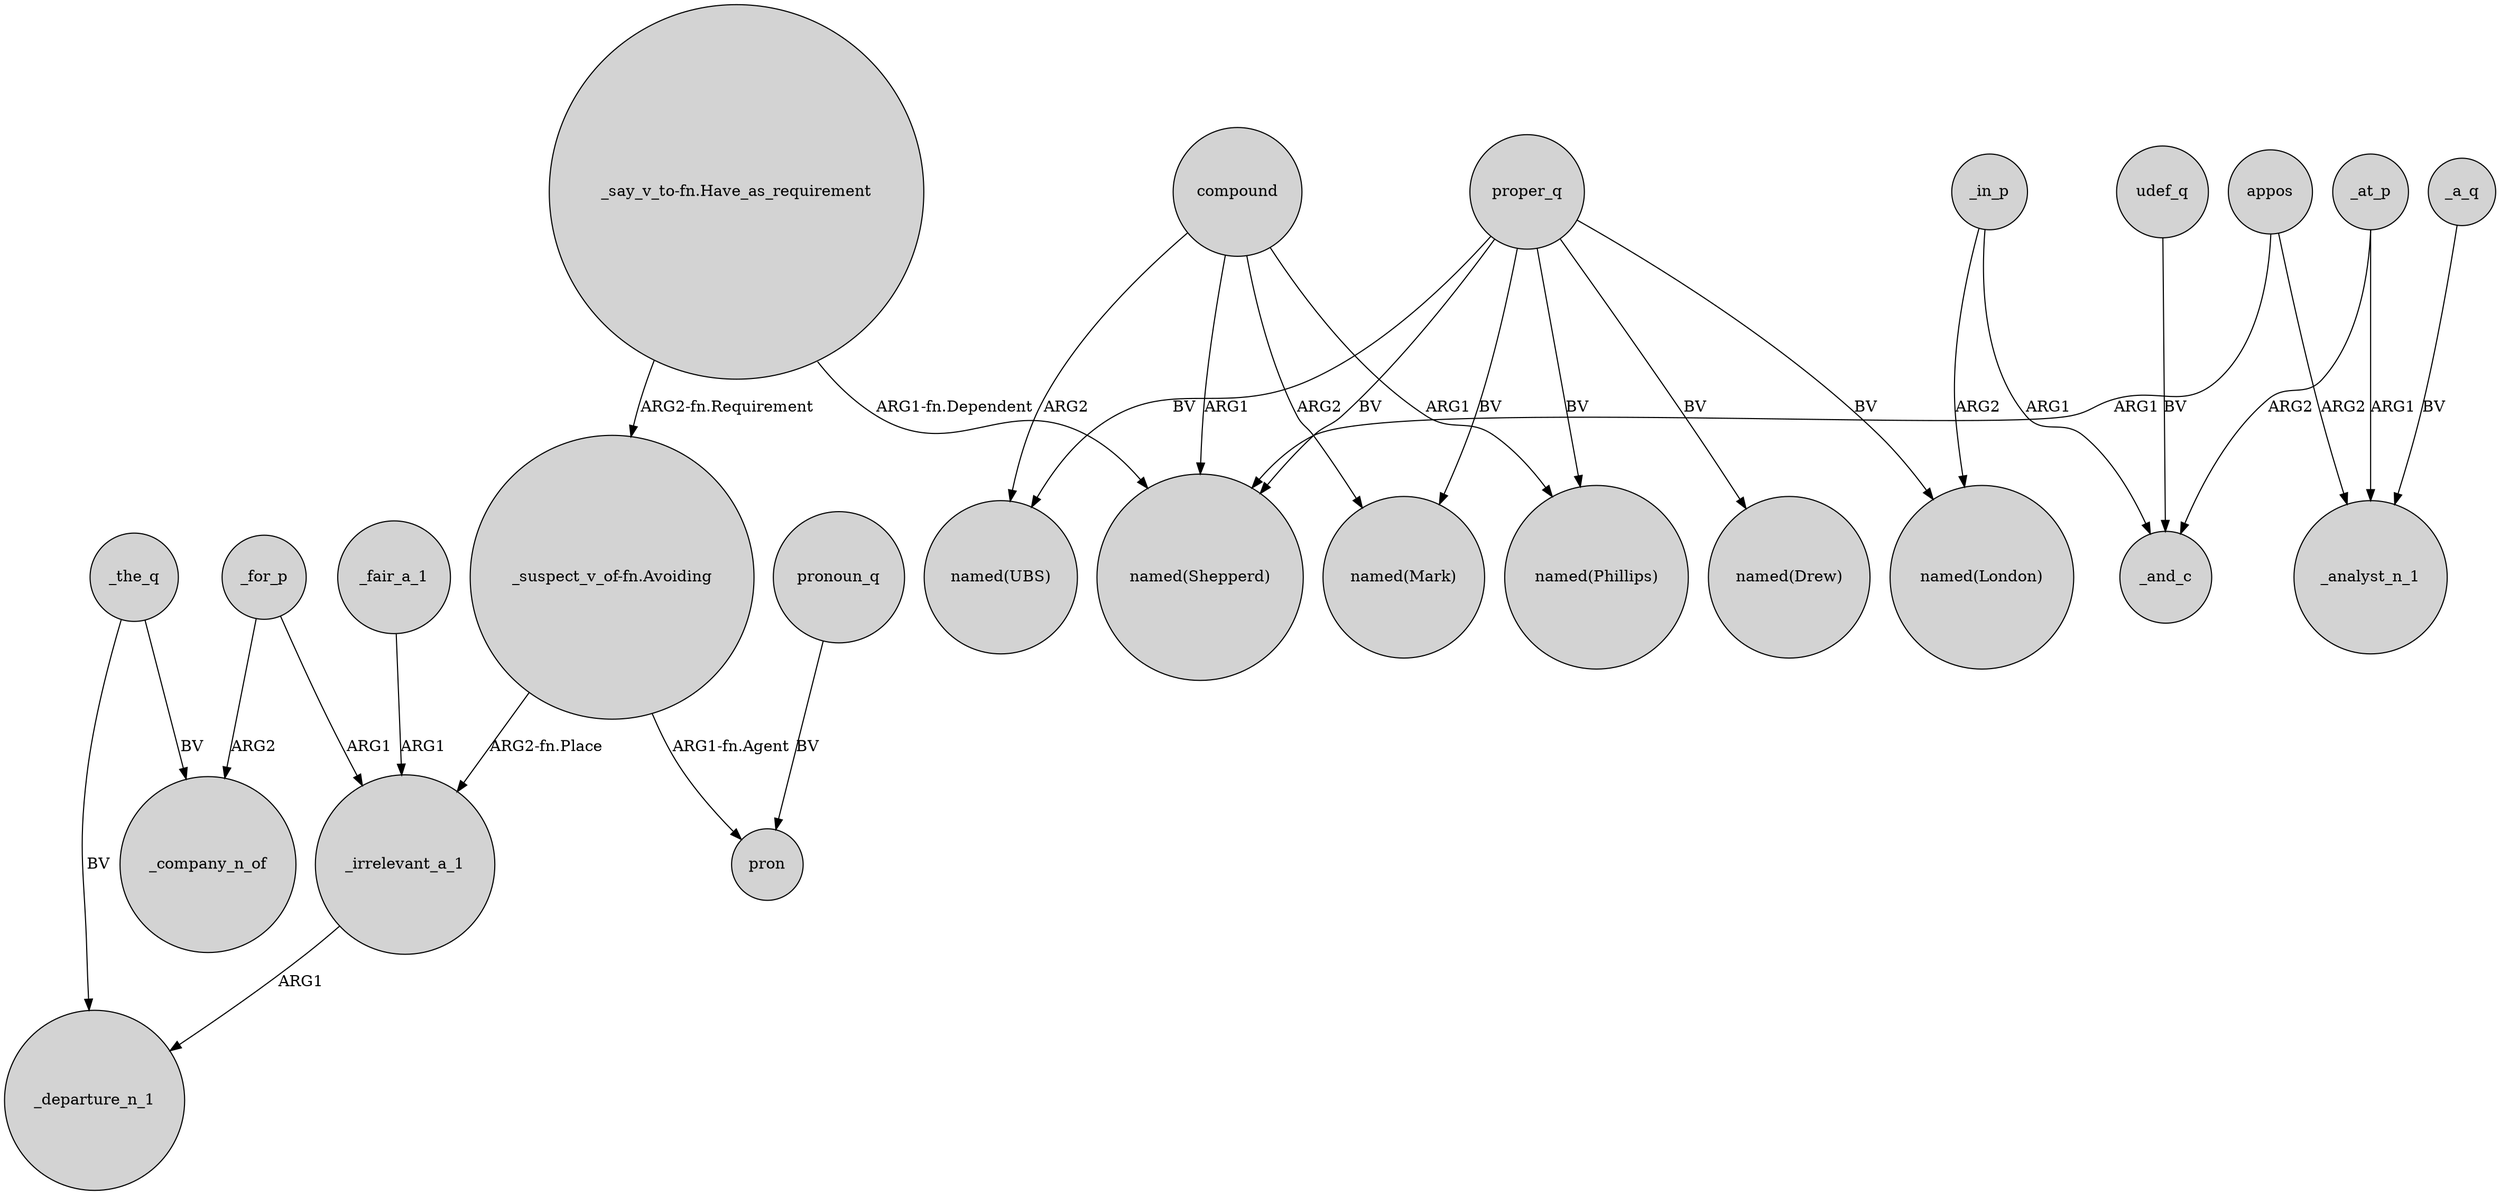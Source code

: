 digraph {
	node [shape=circle style=filled]
	_the_q -> _departure_n_1 [label=BV]
	_in_p -> _and_c [label=ARG1]
	_in_p -> "named(London)" [label=ARG2]
	compound -> "named(Mark)" [label=ARG2]
	proper_q -> "named(Drew)" [label=BV]
	"_say_v_to-fn.Have_as_requirement" -> "_suspect_v_of-fn.Avoiding" [label="ARG2-fn.Requirement"]
	proper_q -> "named(UBS)" [label=BV]
	"_say_v_to-fn.Have_as_requirement" -> "named(Shepperd)" [label="ARG1-fn.Dependent"]
	udef_q -> _and_c [label=BV]
	compound -> "named(Phillips)" [label=ARG1]
	proper_q -> "named(Shepperd)" [label=BV]
	_a_q -> _analyst_n_1 [label=BV]
	pronoun_q -> pron [label=BV]
	proper_q -> "named(Phillips)" [label=BV]
	_at_p -> _and_c [label=ARG2]
	_at_p -> _analyst_n_1 [label=ARG1]
	_irrelevant_a_1 -> _departure_n_1 [label=ARG1]
	appos -> _analyst_n_1 [label=ARG2]
	"_suspect_v_of-fn.Avoiding" -> _irrelevant_a_1 [label="ARG2-fn.Place"]
	_for_p -> _irrelevant_a_1 [label=ARG1]
	compound -> "named(Shepperd)" [label=ARG1]
	proper_q -> "named(Mark)" [label=BV]
	_for_p -> _company_n_of [label=ARG2]
	proper_q -> "named(London)" [label=BV]
	compound -> "named(UBS)" [label=ARG2]
	appos -> "named(Shepperd)" [label=ARG1]
	_the_q -> _company_n_of [label=BV]
	"_suspect_v_of-fn.Avoiding" -> pron [label="ARG1-fn.Agent"]
	_fair_a_1 -> _irrelevant_a_1 [label=ARG1]
}
